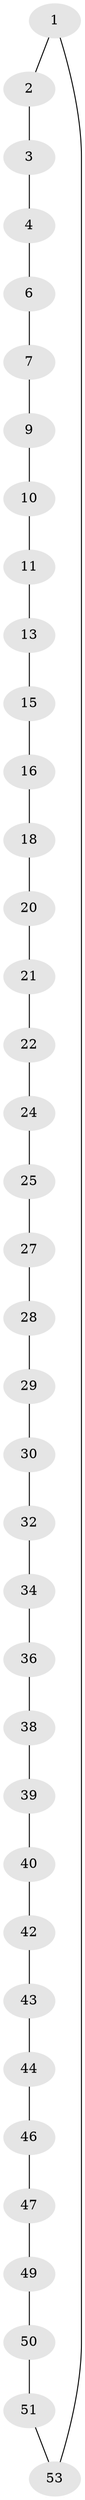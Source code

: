 // original degree distribution, {2: 1.0}
// Generated by graph-tools (version 1.1) at 2025/11/02/27/25 16:11:39]
// undirected, 37 vertices, 37 edges
graph export_dot {
graph [start="1"]
  node [color=gray90,style=filled];
  1 [super="+54"];
  2;
  3;
  4 [super="+5"];
  6;
  7 [super="+8"];
  9;
  10;
  11 [super="+12"];
  13 [super="+14"];
  15;
  16 [super="+17"];
  18 [super="+19"];
  20;
  21;
  22 [super="+23"];
  24;
  25 [super="+26"];
  27;
  28;
  29;
  30 [super="+31"];
  32 [super="+33"];
  34 [super="+35"];
  36 [super="+37"];
  38;
  39;
  40 [super="+41"];
  42;
  43;
  44 [super="+45"];
  46;
  47 [super="+48"];
  49;
  50;
  51 [super="+52"];
  53;
  1 -- 2;
  1 -- 53;
  2 -- 3;
  3 -- 4;
  4 -- 6;
  6 -- 7;
  7 -- 9;
  9 -- 10;
  10 -- 11;
  11 -- 13;
  13 -- 15;
  15 -- 16;
  16 -- 18;
  18 -- 20;
  20 -- 21;
  21 -- 22;
  22 -- 24;
  24 -- 25;
  25 -- 27;
  27 -- 28;
  28 -- 29;
  29 -- 30;
  30 -- 32;
  32 -- 34;
  34 -- 36;
  36 -- 38;
  38 -- 39;
  39 -- 40;
  40 -- 42;
  42 -- 43;
  43 -- 44;
  44 -- 46;
  46 -- 47;
  47 -- 49;
  49 -- 50;
  50 -- 51;
  51 -- 53;
}
